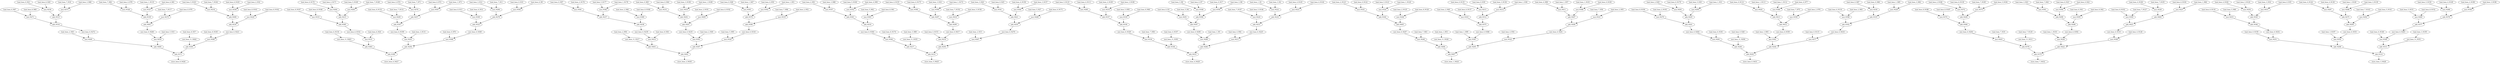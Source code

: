 digraph graphname {
N305 [color="black", label="add_N305"];
N304 [color="black", label="mul_N304"];
N307 [color="black", label="add_N307"];
N306 [color="black", label="add_N306"];
N301 [color="black", label="mul_N301"];
N300 [color="black", label="mul_N300"];
N268 [color="black", label="mul_N268"];
N269 [color="black", label="mul_N269"];
N266 [color="black", label="add_N266"];
N267 [color="black", label="mul_N267"];
N264 [color="black", label="mul_N264"];
N265 [color="black", label="mul_N265"];
N262 [color="black", label="mul_Imm_11_N262"];
N263 [color="black", label="mul_Imm_11_N263"];
N260 [color="black", label="mul_Imm_6_N260"];
N261 [color="black", label="mul_Imm_6_N261"];
N335 [color="black", label="add_N335"];
N303 [color="black", label="mul_N303"];
N302 [color="black", label="mul_N302"];
N161 [color="black", label="load_Imm_8_N161"];
N160 [color="black", label="load_Imm_5_N160"];
N163 [color="black", label="load_Imm_5_N163"];
N162 [color="black", label="load_Imm_8_N162"];
N165 [color="black", label="load_Imm_8_N165"];
N164 [color="black", label="load_Imm_7_N164"];
N167 [color="black", label="load_Imm_8_N167"];
N166 [color="black", label="load_Imm_8_N166"];
N169 [color="black", label="load_Imm_5_N169"];
N168 [color="black", label="load_Imm_7_N168"];
N308 [color="black", label="mul_N308"];
N98 [color="black", label="load_Imm_4_N98"];
N99 [color="black", label="load_Imm_1_N99"];
N92 [color="black", label="load_Imm_4_N92"];
N93 [color="black", label="load_Imm_3_N93"];
N90 [color="black", label="load_Imm_4_N90"];
N91 [color="black", label="load_Imm_2_N91"];
N96 [color="black", label="load_Imm_7_N96"];
N97 [color="black", label="load_Imm_0_N97"];
N94 [color="black", label="load_Imm_2_N94"];
N95 [color="black", label="load_Imm_5_N95"];
N114 [color="black", label="load_Imm_0_N114"];
N115 [color="black", label="load_Imm_0_N115"];
N116 [color="black", label="load_Imm_6_N116"];
N117 [color="black", label="load_Imm_7_N117"];
N110 [color="black", label="load_Imm_5_N110"];
N111 [color="black", label="load_Imm_4_N111"];
N112 [color="black", label="load_Imm_1_N112"];
N113 [color="black", label="load_Imm_1_N113"];
N118 [color="black", label="load_Imm_6_N118"];
N119 [color="black", label="load_Imm_1_N119"];
N284 [color="black", label="mul_N284"];
N285 [color="black", label="mul_N285"];
N286 [color="black", label="mul_N286"];
N287 [color="black", label="mul_N287"];
N280 [color="black", label="mul_N280"];
N281 [color="black", label="mul_N281"];
N282 [color="black", label="mul_Imm_6_N282"];
N283 [color="black", label="mul_Imm_6_N283"];
N288 [color="black", label="mul_N288"];
N289 [color="black", label="mul_N289"];
N424 [color="black", label="store_Imm_1_N424"];
N425 [color="black", label="store_Imm_5_N425"];
N426 [color="black", label="store_Imm_8_N426"];
N427 [color="black", label="store_Imm_6_N427"];
N420 [color="black", label="mul_N420"];
N421 [color="black", label="add_N421"];
N422 [color="black", label="add_N422"];
N423 [color="black", label="add_N423"];
N349 [color="black", label="mul_N349"];
N348 [color="black", label="mul_N348"];
N341 [color="black", label="mul_N341"];
N340 [color="black", label="mul_N340"];
N343 [color="black", label="mul_N343"];
N342 [color="black", label="add_N342"];
N345 [color="black", label="add_N345"];
N344 [color="black", label="add_N344"];
N347 [color="black", label="add_N347"];
N346 [color="black", label="add_N346"];
N235 [color="black", label="mul_Imm_6_N235"];
N234 [color="black", label="add_N234"];
N237 [color="black", label="add_N237"];
N236 [color="black", label="mul_N236"];
N231 [color="black", label="add_N231"];
N230 [color="black", label="mul_N230"];
N233 [color="black", label="mul_N233"];
N13 [color="black", label="load_Imm_8_N13"];
N239 [color="black", label="mul_Imm_6_N239"];
N238 [color="black", label="add_N238"];
N294 [color="black", label="mul_Imm_11_N294"];
N338 [color="black", label="add_N338"];
N339 [color="black", label="add_N339"];
N334 [color="black", label="mul_N334"];
N293 [color="black", label="mul_N293"];
N336 [color="black", label="add_N336"];
N337 [color="black", label="add_N337"];
N330 [color="black", label="mul_N330"];
N331 [color="black", label="mul_N331"];
N332 [color="black", label="mul_Imm_6_N332"];
N333 [color="black", label="mul_N333"];
N14 [color="black", label="load_Imm_6_N14"];
N290 [color="black", label="mul_Imm_6_N290"];
N158 [color="black", label="load_Imm_4_N158"];
N159 [color="black", label="load_Imm_0_N159"];
N150 [color="black", label="load_Imm_5_N150"];
N151 [color="black", label="load_Imm_5_N151"];
N152 [color="black", label="load_Imm_8_N152"];
N153 [color="black", label="load_Imm_5_N153"];
N154 [color="black", label="load_Imm_7_N154"];
N155 [color="black", label="load_Imm_4_N155"];
N156 [color="black", label="load_Imm_5_N156"];
N157 [color="black", label="load_Imm_3_N157"];
N49 [color="black", label="load_Imm_2_N49"];
N48 [color="black", label="load_Imm_0_N48"];
N41 [color="black", label="load_Imm_6_N41"];
N40 [color="black", label="load_Imm_2_N40"];
N43 [color="black", label="load_Imm_3_N43"];
N42 [color="black", label="load_Imm_8_N42"];
N45 [color="black", label="load_Imm_2_N45"];
N44 [color="black", label="load_Imm_7_N44"];
N47 [color="black", label="load_Imm_1_N47"];
N46 [color="black", label="load_Imm_2_N46"];
N279 [color="black", label="mul_N279"];
N278 [color="black", label="add_N278"];
N372 [color="black", label="mul_N372"];
N373 [color="black", label="mul_N373"];
N374 [color="black", label="mul_N374"];
N375 [color="black", label="add_N375"];
N376 [color="black", label="add_N376"];
N377 [color="black", label="add_N377"];
N271 [color="black", label="mul_N271"];
N270 [color="black", label="mul_Imm_6_N270"];
N273 [color="black", label="mul_N273"];
N272 [color="black", label="mul_Imm_6_N272"];
N275 [color="black", label="add_N275"];
N274 [color="black", label="mul_N274"];
N277 [color="black", label="mul_N277"];
N276 [color="black", label="mul_N276"];
N198 [color="black", label="load_Imm_2_N198"];
N199 [color="black", label="mul_Imm_6_N199"];
N194 [color="black", label="load_Imm_8_N194"];
N195 [color="black", label="load_Imm_3_N195"];
N196 [color="black", label="load_Imm_3_N196"];
N197 [color="black", label="load_Imm_3_N197"];
N190 [color="black", label="load_Imm_3_N190"];
N191 [color="black", label="load_Imm_2_N191"];
N192 [color="black", label="load_Imm_6_N192"];
N193 [color="black", label="load_Imm_2_N193"];
N208 [color="black", label="add_N208"];
N209 [color="black", label="add_N209"];
N295 [color="black", label="mul_N295"];
N204 [color="black", label="mul_Imm_6_N204"];
N205 [color="black", label="add_N205"];
N206 [color="black", label="add_N206"];
N207 [color="black", label="add_N207"];
N200 [color="black", label="mul_N200"];
N201 [color="black", label="add_N201"];
N202 [color="black", label="add_N202"];
N203 [color="black", label="mul_N203"];
N107 [color="black", label="load_Imm_4_N107"];
N106 [color="black", label="load_Imm_4_N106"];
N105 [color="black", label="load_Imm_7_N105"];
N104 [color="black", label="load_Imm_6_N104"];
N103 [color="black", label="load_Imm_1_N103"];
N102 [color="black", label="load_Imm_8_N102"];
N101 [color="black", label="load_Imm_1_N101"];
N100 [color="black", label="load_Imm_0_N100"];
N109 [color="black", label="load_Imm_2_N109"];
N108 [color="black", label="load_Imm_3_N108"];
N12 [color="black", label="load_Imm_3_N12"];
N296 [color="black", label="add_N296"];
N10 [color="black", label="load_Imm_0_N10"];
N11 [color="black", label="load_Imm_7_N11"];
N16 [color="black", label="load_Imm_3_N16"];
N17 [color="black", label="load_Imm_0_N17"];
N291 [color="black", label="mul_N291"];
N15 [color="black", label="load_Imm_2_N15"];
N18 [color="black", label="load_Imm_7_N18"];
N19 [color="black", label="load_Imm_7_N19"];
N299 [color="black", label="add_N299"];
N298 [color="black", label="add_N298"];
N309 [color="black", label="mul_N309"];
N408 [color="black", label="add_N408"];
N409 [color="black", label="mul_N409"];
N402 [color="black", label="add_N402"];
N403 [color="black", label="add_N403"];
N400 [color="black", label="add_N400"];
N401 [color="black", label="add_N401"];
N406 [color="black", label="add_N406"];
N407 [color="black", label="add_N407"];
N404 [color="black", label="add_N404"];
N405 [color="black", label="add_N405"];
N240 [color="black", label="add_N240"];
N241 [color="black", label="add_N241"];
N242 [color="black", label="add_N242"];
N243 [color="black", label="mul_N243"];
N244 [color="black", label="add_N244"];
N245 [color="black", label="add_N245"];
N246 [color="black", label="mul_N246"];
N247 [color="black", label="mul_Imm_6_N247"];
N248 [color="black", label="mul_N248"];
N249 [color="black", label="add_N249"];
N329 [color="black", label="mul_Imm_6_N329"];
N328 [color="black", label="mul_N328"];
N327 [color="black", label="mul_N327"];
N326 [color="black", label="mul_Imm_11_N326"];
N325 [color="black", label="mul_N325"];
N324 [color="black", label="mul_N324"];
N323 [color="black", label="add_N323"];
N322 [color="black", label="mul_N322"];
N321 [color="black", label="mul_N321"];
N320 [color="black", label="mul_N320"];
N149 [color="black", label="load_Imm_4_N149"];
N148 [color="black", label="load_Imm_6_N148"];
N143 [color="black", label="load_Imm_7_N143"];
N142 [color="black", label="load_Imm_4_N142"];
N141 [color="black", label="load_Imm_5_N141"];
N140 [color="black", label="load_Imm_1_N140"];
N147 [color="black", label="load_Imm_7_N147"];
N146 [color="black", label="load_Imm_5_N146"];
N145 [color="black", label="load_Imm_4_N145"];
N144 [color="black", label="load_Imm_4_N144"];
N392 [color="black", label="mul_Imm_6_N392"];
N393 [color="black", label="mul_N393"];
N390 [color="black", label="mul_N390"];
N391 [color="black", label="mul_Imm_11_N391"];
N396 [color="black", label="add_N396"];
N397 [color="black", label="add_N397"];
N58 [color="black", label="load_Imm_7_N58"];
N59 [color="black", label="load_Imm_5_N59"];
N56 [color="black", label="load_Imm_7_N56"];
N57 [color="black", label="load_Imm_1_N57"];
N54 [color="black", label="load_Imm_4_N54"];
N55 [color="black", label="load_Imm_2_N55"];
N52 [color="black", label="load_Imm_2_N52"];
N53 [color="black", label="load_Imm_1_N53"];
N50 [color="black", label="load_Imm_4_N50"];
N51 [color="black", label="load_Imm_1_N51"];
N1 [color="black", label="load_Imm_1_N1"];
N394 [color="black", label="mul_N394"];
N2 [color="black", label="load_Imm_3_N2"];
N3 [color="black", label="load_Imm_6_N3"];
N4 [color="black", label="load_Imm_5_N4"];
N5 [color="black", label="load_Imm_1_N5"];
N29 [color="black", label="load_Imm_2_N29"];
N28 [color="black", label="load_Imm_0_N28"];
N6 [color="black", label="load_Imm_3_N6"];
N23 [color="black", label="load_Imm_6_N23"];
N22 [color="black", label="load_Imm_0_N22"];
N21 [color="black", label="load_Imm_0_N21"];
N20 [color="black", label="load_Imm_6_N20"];
N27 [color="black", label="load_Imm_5_N27"];
N26 [color="black", label="load_Imm_3_N26"];
N25 [color="black", label="load_Imm_0_N25"];
N24 [color="black", label="load_Imm_6_N24"];
N363 [color="black", label="add_N363"];
N362 [color="black", label="mul_N362"];
N361 [color="black", label="mul_N361"];
N360 [color="black", label="mul_N360"];
N367 [color="black", label="mul_N367"];
N366 [color="black", label="add_N366"];
N365 [color="black", label="mul_N365"];
N364 [color="black", label="mul_Imm_6_N364"];
N369 [color="black", label="mul_Imm_6_N369"];
N368 [color="black", label="mul_N368"];
N297 [color="black", label="add_N297"];
N189 [color="black", label="load_Imm_1_N189"];
N188 [color="black", label="load_Imm_8_N188"];
N187 [color="black", label="load_Imm_8_N187"];
N186 [color="black", label="load_Imm_2_N186"];
N185 [color="black", label="load_Imm_7_N185"];
N184 [color="black", label="load_Imm_5_N184"];
N183 [color="black", label="load_Imm_6_N183"];
N182 [color="black", label="load_Imm_4_N182"];
N181 [color="black", label="load_Imm_6_N181"];
N180 [color="black", label="load_Imm_8_N180"];
N219 [color="black", label="mul_N219"];
N218 [color="black", label="mul_N218"];
N217 [color="black", label="add_N217"];
N216 [color="black", label="add_N216"];
N215 [color="black", label="add_N215"];
N214 [color="black", label="add_N214"];
N213 [color="black", label="mul_N213"];
N212 [color="black", label="mul_N212"];
N211 [color="black", label="mul_N211"];
N210 [color="black", label="mul_N210"];
N132 [color="black", label="load_Imm_8_N132"];
N133 [color="black", label="load_Imm_7_N133"];
N130 [color="black", label="load_Imm_6_N130"];
N131 [color="black", label="load_Imm_3_N131"];
N136 [color="black", label="load_Imm_3_N136"];
N137 [color="black", label="load_Imm_6_N137"];
N134 [color="black", label="load_Imm_6_N134"];
N135 [color="black", label="load_Imm_0_N135"];
N138 [color="black", label="load_Imm_4_N138"];
N139 [color="black", label="load_Imm_3_N139"];
N67 [color="black", label="load_Imm_6_N67"];
N66 [color="black", label="load_Imm_1_N66"];
N65 [color="black", label="load_Imm_0_N65"];
N64 [color="black", label="load_Imm_0_N64"];
N63 [color="black", label="load_Imm_7_N63"];
N62 [color="black", label="load_Imm_5_N62"];
N61 [color="black", label="load_Imm_8_N61"];
N60 [color="black", label="load_Imm_8_N60"];
N69 [color="black", label="load_Imm_8_N69"];
N68 [color="black", label="load_Imm_3_N68"];
N292 [color="black", label="mul_N292"];
N370 [color="black", label="add_N370"];
N371 [color="black", label="add_N371"];
N7 [color="black", label="load_Imm_4_N7"];
N378 [color="black", label="add_N378"];
N379 [color="black", label="add_N379"];
N253 [color="black", label="mul_N253"];
N252 [color="black", label="mul_Imm_6_N252"];
N251 [color="black", label="mul_N251"];
N250 [color="black", label="add_N250"];
N257 [color="black", label="add_N257"];
N256 [color="black", label="add_N256"];
N255 [color="black", label="add_N255"];
N254 [color="black", label="mul_N254"];
N259 [color="black", label="mul_N259"];
N258 [color="black", label="mul_N258"];
N318 [color="black", label="mul_Imm_6_N318"];
N319 [color="black", label="mul_N319"];
N312 [color="black", label="add_N312"];
N313 [color="black", label="add_N313"];
N310 [color="black", label="mul_Imm_6_N310"];
N311 [color="black", label="mul_Imm_11_N311"];
N316 [color="black", label="add_N316"];
N317 [color="black", label="mul_Imm_11_N317"];
N314 [color="black", label="add_N314"];
N315 [color="black", label="add_N315"];
N415 [color="black", label="mul_N415"];
N414 [color="black", label="mul_N414"];
N417 [color="black", label="mul_Imm_6_N417"];
N416 [color="black", label="mul_N416"];
N411 [color="black", label="mul_N411"];
N410 [color="black", label="mul_N410"];
N413 [color="black", label="add_N413"];
N412 [color="black", label="add_N412"];
N419 [color="black", label="add_N419"];
N418 [color="black", label="mul_Imm_6_N418"];
N176 [color="black", label="load_Imm_2_N176"];
N177 [color="black", label="load_Imm_5_N177"];
N174 [color="black", label="load_Imm_8_N174"];
N175 [color="black", label="load_Imm_4_N175"];
N172 [color="black", label="load_Imm_1_N172"];
N173 [color="black", label="load_Imm_6_N173"];
N170 [color="black", label="load_Imm_6_N170"];
N171 [color="black", label="load_Imm_2_N171"];
N178 [color="black", label="load_Imm_1_N178"];
N179 [color="black", label="load_Imm_0_N179"];
N389 [color="black", label="mul_N389"];
N388 [color="black", label="mul_N388"];
N385 [color="black", label="add_N385"];
N384 [color="black", label="add_N384"];
N387 [color="black", label="mul_N387"];
N386 [color="black", label="mul_Imm_6_N386"];
N381 [color="black", label="mul_N381"];
N380 [color="black", label="mul_N380"];
N383 [color="black", label="add_N383"];
N382 [color="black", label="mul_N382"];
N85 [color="black", label="load_Imm_1_N85"];
N84 [color="black", label="load_Imm_3_N84"];
N87 [color="black", label="load_Imm_0_N87"];
N86 [color="black", label="load_Imm_0_N86"];
N81 [color="black", label="load_Imm_6_N81"];
N80 [color="black", label="load_Imm_5_N80"];
N83 [color="black", label="load_Imm_2_N83"];
N82 [color="black", label="load_Imm_7_N82"];
N89 [color="black", label="load_Imm_5_N89"];
N88 [color="black", label="load_Imm_3_N88"];
N432 [color="black", label="store_Imm_7_N432"];
N431 [color="black", label="store_Imm_0_N431"];
N430 [color="black", label="store_Imm_2_N430"];
N38 [color="black", label="load_Imm_1_N38"];
N39 [color="black", label="load_Imm_0_N39"];
N30 [color="black", label="load_Imm_5_N30"];
N31 [color="black", label="load_Imm_1_N31"];
N32 [color="black", label="load_Imm_2_N32"];
N33 [color="black", label="load_Imm_5_N33"];
N34 [color="black", label="load_Imm_3_N34"];
N35 [color="black", label="load_Imm_0_N35"];
N36 [color="black", label="load_Imm_8_N36"];
N37 [color="black", label="load_Imm_8_N37"];
N428 [color="black", label="store_Imm_3_N428"];
N429 [color="black", label="store_Imm_4_N429"];
N358 [color="black", label="mul_N358"];
N359 [color="black", label="mul_Imm_6_N359"];
N356 [color="black", label="mul_N356"];
N357 [color="black", label="mul_N357"];
N354 [color="black", label="mul_N354"];
N355 [color="black", label="mul_Imm_11_N355"];
N352 [color="black", label="mul_N352"];
N353 [color="black", label="mul_Imm_6_N353"];
N350 [color="black", label="mul_N350"];
N351 [color="black", label="mul_Imm_11_N351"];
N228 [color="black", label="mul_N228"];
N229 [color="black", label="mul_N229"];
N222 [color="black", label="mul_N222"];
N223 [color="black", label="mul_N223"];
N220 [color="black", label="mul_N220"];
N221 [color="black", label="mul_Imm_6_N221"];
N226 [color="black", label="mul_N226"];
N227 [color="black", label="mul_N227"];
N224 [color="black", label="mul_N224"];
N225 [color="black", label="mul_Imm_6_N225"];
N8 [color="black", label="load_Imm_3_N8"];
N9 [color="black", label="load_Imm_6_N9"];
N129 [color="black", label="load_Imm_7_N129"];
N128 [color="black", label="load_Imm_4_N128"];
N125 [color="black", label="load_Imm_2_N125"];
N124 [color="black", label="load_Imm_3_N124"];
N127 [color="black", label="load_Imm_7_N127"];
N126 [color="black", label="load_Imm_8_N126"];
N121 [color="black", label="load_Imm_5_N121"];
N120 [color="black", label="load_Imm_1_N120"];
N123 [color="black", label="load_Imm_2_N123"];
N122 [color="black", label="load_Imm_0_N122"];
N74 [color="black", label="load_Imm_4_N74"];
N75 [color="black", label="load_Imm_7_N75"];
N76 [color="black", label="load_Imm_2_N76"];
N77 [color="black", label="load_Imm_4_N77"];
N70 [color="black", label="load_Imm_0_N70"];
N71 [color="black", label="load_Imm_7_N71"];
N72 [color="black", label="load_Imm_6_N72"];
N73 [color="black", label="load_Imm_1_N73"];
N395 [color="black", label="mul_N395"];
N78 [color="black", label="load_Imm_4_N78"];
N79 [color="black", label="load_Imm_8_N79"];
N398 [color="black", label="mul_N398"];
N399 [color="black", label="mul_N399"];
N232 [color="black", label="add_N232"];
N305 -> N371;
N304 -> N278;
N307 -> N402;
N306 -> N318;
N301 -> N307;
N300 -> N323;
N268 -> N255;
N269 -> N400;
N266 -> N419;
N267 -> N250;
N264 -> N215;
N265 -> N215;
N262 -> N305;
N263 -> N383;
N260 -> N259;
N261 -> N322;
N335 -> N342;
N303 -> N370;
N302 -> N370;
N161 -> N220;
N160 -> N352;
N163 -> N218;
N162 -> N220;
N165 -> N389;
N164 -> N218;
N167 -> N333;
N166 -> N333;
N169 -> N265;
N168 -> N265;
N308 -> N422;
N98 -> N411;
N99 -> N387;
N92 -> N211;
N93 -> N361;
N90 -> N352;
N91 -> N357;
N96 -> N319;
N97 -> N381;
N94 -> N317;
N95 -> N320;
N114 -> N420;
N115 -> N277;
N116 -> N398;
N117 -> N274;
N110 -> N285;
N111 -> N285;
N112 -> N360;
N113 -> N420;
N118 -> N253;
N119 -> N327;
N284 -> N278;
N285 -> N337;
N286 -> N376;
N287 -> N275;
N280 -> N377;
N281 -> N240;
N282 -> N281;
N283 -> N349;
N288 -> N275;
N289 -> N266;
N420 -> N413;
N421 -> N255;
N422 -> N379;
N423 -> N310;
N349 -> N313;
N348 -> N396;
N341 -> N421;
N340 -> N421;
N343 -> N375;
N342 -> N418;
N345 -> N346;
N344 -> N405;
N347 -> N199;
N346 -> N252;
N235 -> N301;
N234 -> N221;
N237 -> N238;
N236 -> N315;
N231 -> N225;
N230 -> N335;
N233 -> N202;
N13 -> N300;
N239 -> N414;
N238 -> N239;
N294 -> N240;
N338 -> N419;
N339 -> N401;
N334 -> N338;
N293 -> N245;
N336 -> N329;
N337 -> N336;
N330 -> N336;
N331 -> N383;
N332 -> N331;
N333 -> N385;
N14 -> N300;
N290 -> N289;
N158 -> N340;
N159 -> N251;
N150 -> N286;
N151 -> N280;
N152 -> N280;
N153 -> N219;
N154 -> N416;
N155 -> N390;
N156 -> N416;
N157 -> N340;
N49 -> N301;
N48 -> N303;
N41 -> N395;
N40 -> N343;
N43 -> N393;
N42 -> N395;
N45 -> N269;
N44 -> N393;
N47 -> N303;
N46 -> N380;
N279 -> N241;
N278 -> N323;
N372 -> N249;
N373 -> N249;
N374 -> N366;
N375 -> N386;
N376 -> N377;
N377 -> N283;
N271 -> N316;
N270 -> N267;
N273 -> N315;
N272 -> N269;
N275 -> N209;
N274 -> N401;
N277 -> N244;
N276 -> N257;
N198 -> N356;
N199 -> N243;
N194 -> N279;
N195 -> N351;
N196 -> N356;
N197 -> N354;
N190 -> N410;
N191 -> N409;
N192 -> N409;
N193 -> N279;
N208 -> N314;
N209 -> N353;
N295 -> N245;
N204 -> N203;
N205 -> N407;
N206 -> N261;
N207 -> N206;
N200 -> N347;
N201 -> N235;
N202 -> N201;
N203 -> N378;
N107 -> N391;
N106 -> N228;
N105 -> N228;
N104 -> N227;
N103 -> N226;
N102 -> N309;
N101 -> N388;
N100 -> N388;
N109 -> N210;
N108 -> N210;
N12 -> N284;
N296 -> N298;
N10 -> N304;
N11 -> N284;
N16 -> N399;
N17 -> N350;
N291 -> N397;
N15 -> N267;
N18 -> N273;
N19 -> N203;
N299 -> N417;
N298 -> N392;
N309 -> N423;
N408 -> N234;
N409 -> N201;
N402 -> N430;
N403 -> N402;
N400 -> N371;
N401 -> N260;
N406 -> N407;
N407 -> N424;
N404 -> N423;
N405 -> N247;
N240 -> N242;
N241 -> N282;
N242 -> N431;
N243 -> N256;
N244 -> N242;
N245 -> N241;
N246 -> N405;
N247 -> N248;
N248 -> N406;
N249 -> N366;
N329 -> N334;
N328 -> N339;
N327 -> N339;
N326 -> N406;
N325 -> N344;
N324 -> N344;
N323 -> N369;
N322 -> N205;
N321 -> N206;
N320 -> N307;
N149 -> N286;
N148 -> N349;
N143 -> N292;
N142 -> N287;
N141 -> N292;
N140 -> N288;
N147 -> N224;
N146 -> N224;
N145 -> N223;
N144 -> N223;
N392 -> N226;
N393 -> N296;
N390 -> N297;
N391 -> N338;
N396 -> N397;
N397 -> N290;
N58 -> N334;
N59 -> N330;
N56 -> N321;
N57 -> N411;
N54 -> N322;
N55 -> N321;
N52 -> N319;
N53 -> N326;
N50 -> N302;
N51 -> N302;
N1 -> N222;
N394 -> N296;
N2 -> N222;
N3 -> N291;
N4 -> N291;
N5 -> N289;
N29 -> N293;
N28 -> N294;
N6 -> N348;
N23 -> N394;
N22 -> N394;
N21 -> N236;
N20 -> N236;
N27 -> N268;
N26 -> N341;
N25 -> N341;
N24 -> N331;
N363 -> N216;
N362 -> N217;
N361 -> N244;
N360 -> N413;
N367 -> N257;
N366 -> N204;
N365 -> N216;
N364 -> N362;
N369 -> N368;
N368 -> N256;
N297 -> N299;
N189 -> N410;
N188 -> N374;
N187 -> N374;
N186 -> N372;
N185 -> N373;
N184 -> N373;
N183 -> N258;
N182 -> N254;
N181 -> N281;
N180 -> N380;
N219 -> N250;
N218 -> N408;
N217 -> N214;
N216 -> N364;
N215 -> N385;
N214 -> N425;
N213 -> N312;
N212 -> N312;
N211 -> N266;
N210 -> N337;
N132 -> N200;
N133 -> N200;
N130 -> N372;
N131 -> N243;
N136 -> N212;
N137 -> N343;
N134 -> N263;
N135 -> N213;
N138 -> N287;
N139 -> N288;
N67 -> N271;
N66 -> N227;
N65 -> N233;
N64 -> N233;
N63 -> N248;
N62 -> N365;
N61 -> N365;
N60 -> N330;
N69 -> N271;
N68 -> N273;
N292 -> N209;
N370 -> N306;
N371 -> N426;
N7 -> N348;
N378 -> N379;
N379 -> N432;
N253 -> N346;
N252 -> N251;
N251 -> N208;
N250 -> N214;
N257 -> N347;
N256 -> N384;
N255 -> N270;
N254 -> N345;
N259 -> N400;
N258 -> N408;
N318 -> N320;
N319 -> N306;
N312 -> N375;
N313 -> N314;
N310 -> N308;
N311 -> N378;
N316 -> N272;
N317 -> N403;
N314 -> N428;
N315 -> N316;
N415 -> N345;
N414 -> N403;
N417 -> N219;
N416 -> N299;
N411 -> N207;
N410 -> N202;
N413 -> N412;
N412 -> N359;
N419 -> N429;
N418 -> N277;
N176 -> N381;
N177 -> N382;
N174 -> N362;
N175 -> N390;
N172 -> N399;
N173 -> N268;
N170 -> N264;
N171 -> N264;
N178 -> N382;
N179 -> N293;
N389 -> N305;
N388 -> N207;
N385 -> N332;
N384 -> N427;
N387 -> N205;
N386 -> N387;
N381 -> N237;
N380 -> N238;
N383 -> N384;
N382 -> N237;
N85 -> N229;
N84 -> N229;
N87 -> N230;
N86 -> N230;
N81 -> N327;
N80 -> N253;
N83 -> N398;
N82 -> N328;
N89 -> N355;
N88 -> N357;
N38 -> N212;
N39 -> N213;
N30 -> N295;
N31 -> N295;
N32 -> N258;
N33 -> N259;
N34 -> N415;
N35 -> N415;
N36 -> N414;
N37 -> N262;
N358 -> N412;
N359 -> N361;
N356 -> N376;
N357 -> N363;
N354 -> N208;
N355 -> N217;
N352 -> N363;
N353 -> N354;
N350 -> N396;
N351 -> N313;
N228 -> N404;
N229 -> N335;
N222 -> N232;
N223 -> N232;
N220 -> N234;
N221 -> N389;
N226 -> N422;
N227 -> N404;
N224 -> N231;
N225 -> N211;
N8 -> N350;
N9 -> N304;
N129 -> N311;
N128 -> N308;
N125 -> N246;
N124 -> N254;
N127 -> N309;
N126 -> N246;
N121 -> N324;
N120 -> N324;
N123 -> N325;
N122 -> N325;
N74 -> N276;
N75 -> N358;
N76 -> N358;
N77 -> N360;
N70 -> N368;
N71 -> N276;
N72 -> N367;
N73 -> N367;
N395 -> N298;
N78 -> N328;
N79 -> N274;
N398 -> N342;
N399 -> N297;
N232 -> N231;
}
